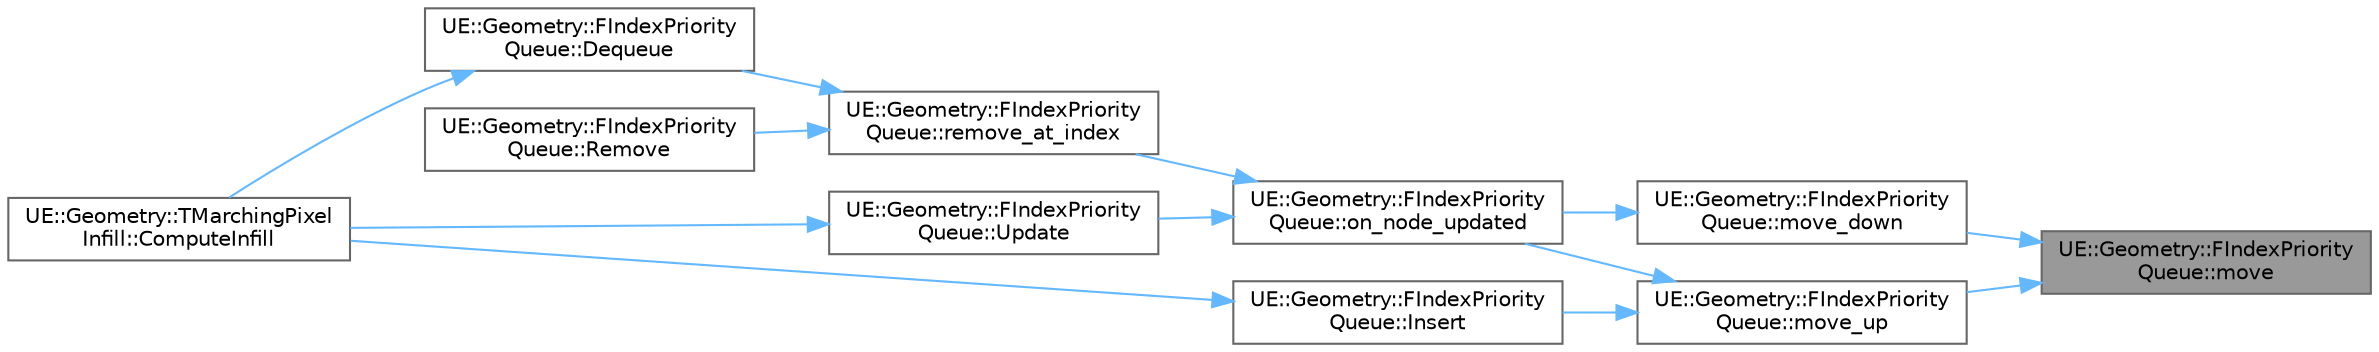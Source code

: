 digraph "UE::Geometry::FIndexPriorityQueue::move"
{
 // INTERACTIVE_SVG=YES
 // LATEX_PDF_SIZE
  bgcolor="transparent";
  edge [fontname=Helvetica,fontsize=10,labelfontname=Helvetica,labelfontsize=10];
  node [fontname=Helvetica,fontsize=10,shape=box,height=0.2,width=0.4];
  rankdir="RL";
  Node1 [id="Node000001",label="UE::Geometry::FIndexPriority\lQueue::move",height=0.2,width=0.4,color="gray40", fillcolor="grey60", style="filled", fontcolor="black",tooltip="move node at iFrom to iTo"];
  Node1 -> Node2 [id="edge1_Node000001_Node000002",dir="back",color="steelblue1",style="solid",tooltip=" "];
  Node2 [id="Node000002",label="UE::Geometry::FIndexPriority\lQueue::move_down",height=0.2,width=0.4,color="grey40", fillcolor="white", style="filled",URL="$dd/d00/classUE_1_1Geometry_1_1FIndexPriorityQueue.html#aa02bbcfac3f7a7dc1cd32707441ce72a",tooltip="move iNode down tree branches to correct position, by iteratively swapping w/ children"];
  Node2 -> Node3 [id="edge2_Node000002_Node000003",dir="back",color="steelblue1",style="solid",tooltip=" "];
  Node3 [id="Node000003",label="UE::Geometry::FIndexPriority\lQueue::on_node_updated",height=0.2,width=0.4,color="grey40", fillcolor="white", style="filled",URL="$dd/d00/classUE_1_1Geometry_1_1FIndexPriorityQueue.html#a61239c7dcab9681cd8d30f7a2130aa69",tooltip="call this after node is modified, to move it to correct position in queue"];
  Node3 -> Node4 [id="edge3_Node000003_Node000004",dir="back",color="steelblue1",style="solid",tooltip=" "];
  Node4 [id="Node000004",label="UE::Geometry::FIndexPriority\lQueue::remove_at_index",height=0.2,width=0.4,color="grey40", fillcolor="white", style="filled",URL="$dd/d00/classUE_1_1Geometry_1_1FIndexPriorityQueue.html#a217a4cf0d28c56d43b42bb773d539564",tooltip="remove node at index and update tree"];
  Node4 -> Node5 [id="edge4_Node000004_Node000005",dir="back",color="steelblue1",style="solid",tooltip=" "];
  Node5 [id="Node000005",label="UE::Geometry::FIndexPriority\lQueue::Dequeue",height=0.2,width=0.4,color="grey40", fillcolor="white", style="filled",URL="$dd/d00/classUE_1_1Geometry_1_1FIndexPriorityQueue.html#af2972e85d21216bf5fcddb4de04b392a",tooltip="Remove node at head of queue, update queue, and return id for that node."];
  Node5 -> Node6 [id="edge5_Node000005_Node000006",dir="back",color="steelblue1",style="solid",tooltip=" "];
  Node6 [id="Node000006",label="UE::Geometry::TMarchingPixel\lInfill::ComputeInfill",height=0.2,width=0.4,color="grey40", fillcolor="white", style="filled",URL="$d0/d71/classUE_1_1Geometry_1_1TMarchingPixelInfill.html#a824565e2f91c97a293ceb6b09f86eca2",tooltip="Fill the values of MissingPixels in Image by propagating from known values."];
  Node4 -> Node7 [id="edge6_Node000004_Node000007",dir="back",color="steelblue1",style="solid",tooltip=" "];
  Node7 [id="Node000007",label="UE::Geometry::FIndexPriority\lQueue::Remove",height=0.2,width=0.4,color="grey40", fillcolor="white", style="filled",URL="$dd/d00/classUE_1_1Geometry_1_1FIndexPriorityQueue.html#a3d5c672074a2c80a4c9cebe73c0c7a1c",tooltip="Remove node associated with given ID from queue."];
  Node3 -> Node8 [id="edge7_Node000003_Node000008",dir="back",color="steelblue1",style="solid",tooltip=" "];
  Node8 [id="Node000008",label="UE::Geometry::FIndexPriority\lQueue::Update",height=0.2,width=0.4,color="grey40", fillcolor="white", style="filled",URL="$dd/d00/classUE_1_1Geometry_1_1FIndexPriorityQueue.html#aa9d9c2e477c6df8136ce724f5eb2b1c6",tooltip="Update priority at node id, and then move it to correct position in queue."];
  Node8 -> Node6 [id="edge8_Node000008_Node000006",dir="back",color="steelblue1",style="solid",tooltip=" "];
  Node1 -> Node9 [id="edge9_Node000001_Node000009",dir="back",color="steelblue1",style="solid",tooltip=" "];
  Node9 [id="Node000009",label="UE::Geometry::FIndexPriority\lQueue::move_up",height=0.2,width=0.4,color="grey40", fillcolor="white", style="filled",URL="$dd/d00/classUE_1_1Geometry_1_1FIndexPriorityQueue.html#ac9e8247c26cdf2316785b0cd0430e7af",tooltip="move iNode up tree to correct position by iteratively swapping w/ parent"];
  Node9 -> Node10 [id="edge10_Node000009_Node000010",dir="back",color="steelblue1",style="solid",tooltip=" "];
  Node10 [id="Node000010",label="UE::Geometry::FIndexPriority\lQueue::Insert",height=0.2,width=0.4,color="grey40", fillcolor="white", style="filled",URL="$dd/d00/classUE_1_1Geometry_1_1FIndexPriorityQueue.html#a94aafdf168af51d46a5f064d6d69ef45",tooltip="Add id to list w/ given priority."];
  Node10 -> Node6 [id="edge11_Node000010_Node000006",dir="back",color="steelblue1",style="solid",tooltip=" "];
  Node9 -> Node3 [id="edge12_Node000009_Node000003",dir="back",color="steelblue1",style="solid",tooltip=" "];
}
